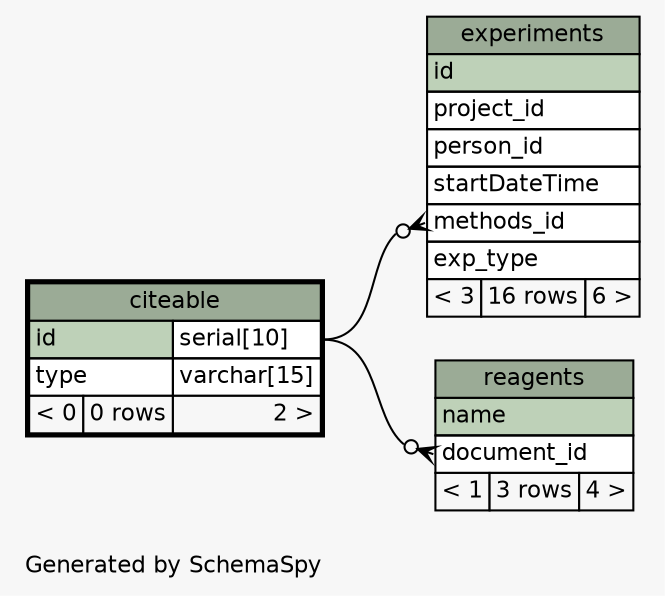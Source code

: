 // dot 2.32.0 on Windows 7 6.1
// SchemaSpy rev 590
digraph "oneDegreeRelationshipsDiagram" {
  graph [
    rankdir="RL"
    bgcolor="#f7f7f7"
    label="\nGenerated by SchemaSpy"
    labeljust="l"
    nodesep="0.18"
    ranksep="0.46"
    fontname="Helvetica"
    fontsize="11"
  ];
  node [
    fontname="Helvetica"
    fontsize="11"
    shape="plaintext"
  ];
  edge [
    arrowsize="0.8"
  ];
  "experiments":"methods_id":w -> "citeable":"id.type":e [arrowhead=none dir=back arrowtail=crowodot];
  "reagents":"document_id":w -> "citeable":"id.type":e [arrowhead=none dir=back arrowtail=crowodot];
  "citeable" [
    label=<
    <TABLE BORDER="2" CELLBORDER="1" CELLSPACING="0" BGCOLOR="#ffffff">
      <TR><TD COLSPAN="3" BGCOLOR="#9bab96" ALIGN="CENTER">citeable</TD></TR>
      <TR><TD PORT="id" COLSPAN="2" BGCOLOR="#bed1b8" ALIGN="LEFT">id</TD><TD PORT="id.type" ALIGN="LEFT">serial[10]</TD></TR>
      <TR><TD PORT="type" COLSPAN="2" ALIGN="LEFT">type</TD><TD PORT="type.type" ALIGN="LEFT">varchar[15]</TD></TR>
      <TR><TD ALIGN="LEFT" BGCOLOR="#f7f7f7">&lt; 0</TD><TD ALIGN="RIGHT" BGCOLOR="#f7f7f7">0 rows</TD><TD ALIGN="RIGHT" BGCOLOR="#f7f7f7">2 &gt;</TD></TR>
    </TABLE>>
    URL="citeable.html"
    tooltip="citeable"
  ];
  "experiments" [
    label=<
    <TABLE BORDER="0" CELLBORDER="1" CELLSPACING="0" BGCOLOR="#ffffff">
      <TR><TD COLSPAN="3" BGCOLOR="#9bab96" ALIGN="CENTER">experiments</TD></TR>
      <TR><TD PORT="id" COLSPAN="3" BGCOLOR="#bed1b8" ALIGN="LEFT">id</TD></TR>
      <TR><TD PORT="project_id" COLSPAN="3" ALIGN="LEFT">project_id</TD></TR>
      <TR><TD PORT="person_id" COLSPAN="3" ALIGN="LEFT">person_id</TD></TR>
      <TR><TD PORT="startDateTime" COLSPAN="3" ALIGN="LEFT">startDateTime</TD></TR>
      <TR><TD PORT="methods_id" COLSPAN="3" ALIGN="LEFT">methods_id</TD></TR>
      <TR><TD PORT="exp_type" COLSPAN="3" ALIGN="LEFT">exp_type</TD></TR>
      <TR><TD ALIGN="LEFT" BGCOLOR="#f7f7f7">&lt; 3</TD><TD ALIGN="RIGHT" BGCOLOR="#f7f7f7">16 rows</TD><TD ALIGN="RIGHT" BGCOLOR="#f7f7f7">6 &gt;</TD></TR>
    </TABLE>>
    URL="experiments.html"
    tooltip="experiments"
  ];
  "reagents" [
    label=<
    <TABLE BORDER="0" CELLBORDER="1" CELLSPACING="0" BGCOLOR="#ffffff">
      <TR><TD COLSPAN="3" BGCOLOR="#9bab96" ALIGN="CENTER">reagents</TD></TR>
      <TR><TD PORT="name" COLSPAN="3" BGCOLOR="#bed1b8" ALIGN="LEFT">name</TD></TR>
      <TR><TD PORT="document_id" COLSPAN="3" ALIGN="LEFT">document_id</TD></TR>
      <TR><TD ALIGN="LEFT" BGCOLOR="#f7f7f7">&lt; 1</TD><TD ALIGN="RIGHT" BGCOLOR="#f7f7f7">3 rows</TD><TD ALIGN="RIGHT" BGCOLOR="#f7f7f7">4 &gt;</TD></TR>
    </TABLE>>
    URL="reagents.html"
    tooltip="reagents"
  ];
}
